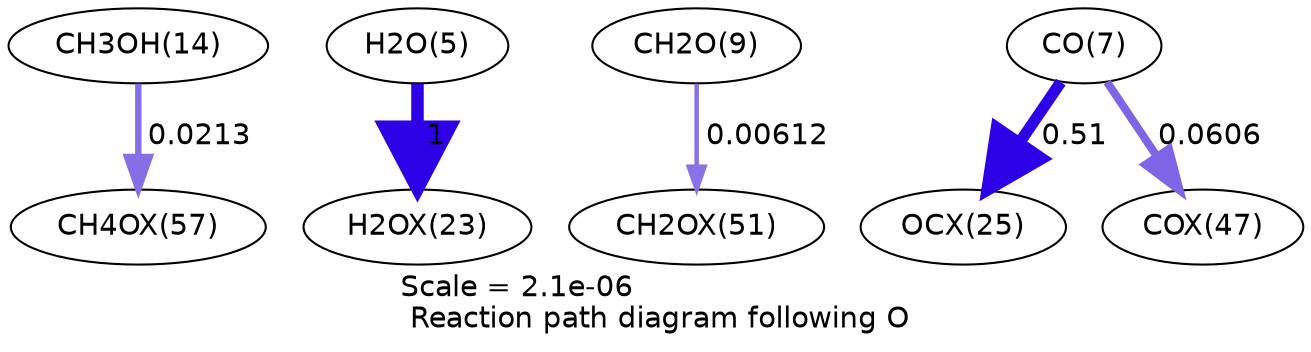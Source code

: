 digraph reaction_paths {
center=1;
s16 -> s72[fontname="Helvetica", penwidth=3.09, arrowsize=1.55, color="0.7, 0.521, 0.9"
, label=" 0.0213"];
s7 -> s58[fontname="Helvetica", penwidth=6, arrowsize=3, color="0.7, 1.5, 0.9"
, label=" 1"];
s11 -> s69[fontname="Helvetica", penwidth=2.15, arrowsize=1.08, color="0.7, 0.506, 0.9"
, label=" 0.00612"];
s9 -> s60[fontname="Helvetica", penwidth=5.49, arrowsize=2.75, color="0.7, 1.01, 0.9"
, label=" 0.51"];
s9 -> s66[fontname="Helvetica", penwidth=3.88, arrowsize=1.94, color="0.7, 0.561, 0.9"
, label=" 0.0606"];
s7 [ fontname="Helvetica", label="H2O(5)"];
s9 [ fontname="Helvetica", label="CO(7)"];
s11 [ fontname="Helvetica", label="CH2O(9)"];
s16 [ fontname="Helvetica", label="CH3OH(14)"];
s58 [ fontname="Helvetica", label="H2OX(23)"];
s60 [ fontname="Helvetica", label="OCX(25)"];
s66 [ fontname="Helvetica", label="COX(47)"];
s69 [ fontname="Helvetica", label="CH2OX(51)"];
s72 [ fontname="Helvetica", label="CH4OX(57)"];
 label = "Scale = 2.1e-06\l Reaction path diagram following O";
 fontname = "Helvetica";
}

